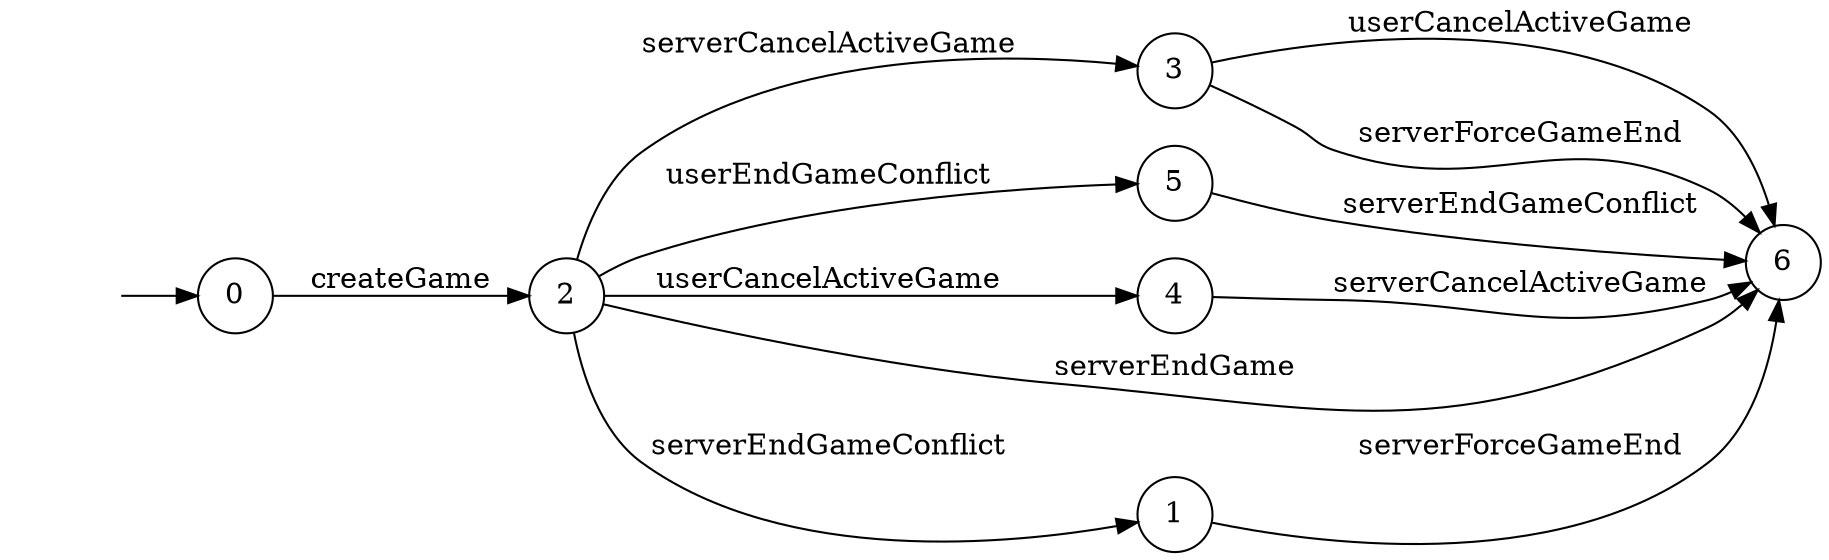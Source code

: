 digraph "./InvConPlus/Dapp-Automata-data/result//gamechannel-fix/0x7e0178e1720e8b3a52086a23187947f35b6f3fc4/GameChannel/FSM-7" {
	graph [rankdir=LR]
	"" [label="" shape=plaintext]
	3 [label=3 shape=circle]
	5 [label=5 shape=circle]
	4 [label=4 shape=circle]
	6 [label=6 shape=circle]
	0 [label=0 shape=circle]
	1 [label=1 shape=circle]
	2 [label=2 shape=circle]
	"" -> 0 [label=""]
	0 -> 2 [label=createGame]
	2 -> 6 [label=serverEndGame]
	2 -> 4 [label=userCancelActiveGame]
	2 -> 3 [label=serverCancelActiveGame]
	2 -> 5 [label=userEndGameConflict]
	2 -> 1 [label=serverEndGameConflict]
	1 -> 6 [label=serverForceGameEnd]
	5 -> 6 [label=serverEndGameConflict]
	3 -> 6 [label=userCancelActiveGame]
	3 -> 6 [label=serverForceGameEnd]
	4 -> 6 [label=serverCancelActiveGame]
}

